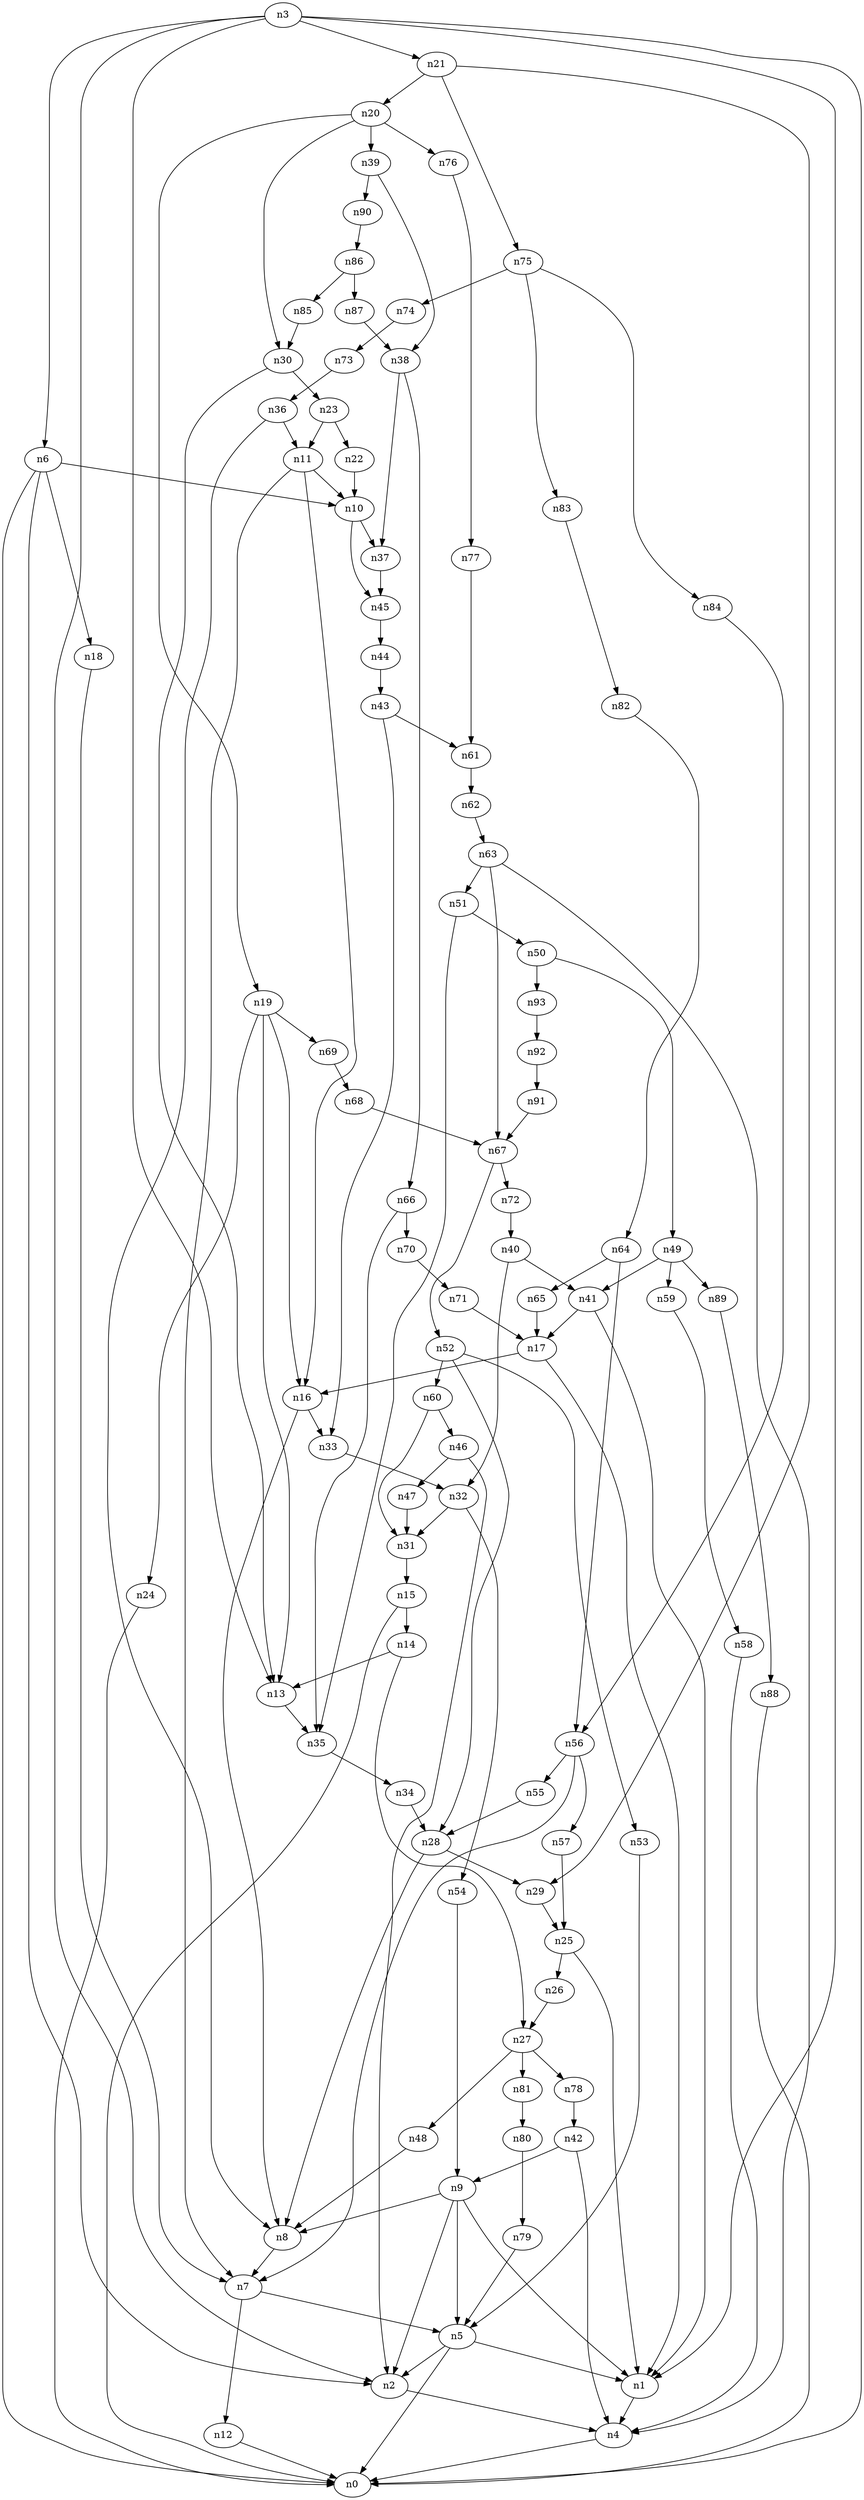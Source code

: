 digraph G {
	n1 -> n4	 [_graphml_id=e4];
	n2 -> n4	 [_graphml_id=e7];
	n3 -> n0	 [_graphml_id=e0];
	n3 -> n1	 [_graphml_id=e3];
	n3 -> n2	 [_graphml_id=e6];
	n3 -> n6	 [_graphml_id=e9];
	n3 -> n13	 [_graphml_id=e21];
	n3 -> n21	 [_graphml_id=e33];
	n4 -> n0	 [_graphml_id=e1];
	n5 -> n0	 [_graphml_id=e2];
	n5 -> n1	 [_graphml_id=e5];
	n5 -> n2	 [_graphml_id=e8];
	n6 -> n0	 [_graphml_id=e39];
	n6 -> n2	 [_graphml_id=e10];
	n6 -> n10	 [_graphml_id=e15];
	n6 -> n18	 [_graphml_id=e29];
	n7 -> n5	 [_graphml_id=e11];
	n7 -> n12	 [_graphml_id=e18];
	n8 -> n7	 [_graphml_id=e12];
	n9 -> n1	 [_graphml_id=e149];
	n9 -> n2	 [_graphml_id=e14];
	n9 -> n5	 [_graphml_id=e20];
	n9 -> n8	 [_graphml_id=e13];
	n10 -> n37	 [_graphml_id=e60];
	n10 -> n45	 [_graphml_id=e89];
	n11 -> n7	 [_graphml_id=e17];
	n11 -> n10	 [_graphml_id=e16];
	n11 -> n16	 [_graphml_id=e49];
	n12 -> n0	 [_graphml_id=e19];
	n13 -> n35	 [_graphml_id=e56];
	n14 -> n13	 [_graphml_id=e22];
	n14 -> n27	 [_graphml_id=e43];
	n15 -> n0	 [_graphml_id=e24];
	n15 -> n14	 [_graphml_id=e23];
	n16 -> n8	 [_graphml_id=e25];
	n16 -> n33	 [_graphml_id=e53];
	n17 -> n1	 [_graphml_id=e27];
	n17 -> n16	 [_graphml_id=e26];
	n18 -> n7	 [_graphml_id=e28];
	n19 -> n13	 [_graphml_id=e30];
	n19 -> n16	 [_graphml_id=e69];
	n19 -> n24	 [_graphml_id=e37];
	n19 -> n69	 [_graphml_id=e113];
	n20 -> n19	 [_graphml_id=e31];
	n20 -> n30	 [_graphml_id=e48];
	n20 -> n39	 [_graphml_id=e63];
	n20 -> n76	 [_graphml_id=e124];
	n21 -> n20	 [_graphml_id=e32];
	n21 -> n29	 [_graphml_id=e59];
	n21 -> n75	 [_graphml_id=e123];
	n22 -> n10	 [_graphml_id=e34];
	n23 -> n11	 [_graphml_id=e36];
	n23 -> n22	 [_graphml_id=e35];
	n24 -> n0	 [_graphml_id=e38];
	n25 -> n1	 [_graphml_id=e40];
	n25 -> n26	 [_graphml_id=e41];
	n26 -> n27	 [_graphml_id=e42];
	n27 -> n48	 [_graphml_id=e77];
	n27 -> n78	 [_graphml_id=e127];
	n27 -> n81	 [_graphml_id=e133];
	n28 -> n8	 [_graphml_id=e44];
	n28 -> n29	 [_graphml_id=e45];
	n29 -> n25	 [_graphml_id=e46];
	n30 -> n13	 [_graphml_id=e79];
	n30 -> n23	 [_graphml_id=e47];
	n31 -> n15	 [_graphml_id=e50];
	n32 -> n31	 [_graphml_id=e51];
	n32 -> n54	 [_graphml_id=e88];
	n33 -> n32	 [_graphml_id=e52];
	n34 -> n28	 [_graphml_id=e54];
	n35 -> n34	 [_graphml_id=e55];
	n36 -> n8	 [_graphml_id=e58];
	n36 -> n11	 [_graphml_id=e57];
	n37 -> n45	 [_graphml_id=e73];
	n38 -> n37	 [_graphml_id=e61];
	n38 -> n66	 [_graphml_id=e108];
	n39 -> n38	 [_graphml_id=e62];
	n39 -> n90	 [_graphml_id=e147];
	n40 -> n32	 [_graphml_id=e64];
	n40 -> n41	 [_graphml_id=e65];
	n41 -> n1	 [_graphml_id=e99];
	n41 -> n17	 [_graphml_id=e66];
	n42 -> n4	 [_graphml_id=e68];
	n42 -> n9	 [_graphml_id=e67];
	n43 -> n33	 [_graphml_id=e70];
	n43 -> n61	 [_graphml_id=e100];
	n44 -> n43	 [_graphml_id=e71];
	n45 -> n44	 [_graphml_id=e72];
	n46 -> n2	 [_graphml_id=e74];
	n46 -> n47	 [_graphml_id=e75];
	n47 -> n31	 [_graphml_id=e76];
	n48 -> n8	 [_graphml_id=e78];
	n49 -> n41	 [_graphml_id=e80];
	n49 -> n59	 [_graphml_id=e96];
	n49 -> n89	 [_graphml_id=e146];
	n50 -> n49	 [_graphml_id=e81];
	n50 -> n93	 [_graphml_id=e153];
	n51 -> n35	 [_graphml_id=e83];
	n51 -> n50	 [_graphml_id=e82];
	n52 -> n28	 [_graphml_id=e84];
	n52 -> n53	 [_graphml_id=e85];
	n52 -> n60	 [_graphml_id=e98];
	n53 -> n5	 [_graphml_id=e86];
	n54 -> n9	 [_graphml_id=e87];
	n55 -> n28	 [_graphml_id=e90];
	n56 -> n7	 [_graphml_id=e129];
	n56 -> n55	 [_graphml_id=e91];
	n56 -> n57	 [_graphml_id=e92];
	n57 -> n25	 [_graphml_id=e93];
	n58 -> n4	 [_graphml_id=e94];
	n59 -> n58	 [_graphml_id=e95];
	n60 -> n31	 [_graphml_id=e97];
	n60 -> n46	 [_graphml_id=e109];
	n61 -> n62	 [_graphml_id=e101];
	n62 -> n63	 [_graphml_id=e102];
	n63 -> n4	 [_graphml_id=e103];
	n63 -> n51	 [_graphml_id=e139];
	n63 -> n67	 [_graphml_id=e110];
	n64 -> n56	 [_graphml_id=e104];
	n64 -> n65	 [_graphml_id=e105];
	n65 -> n17	 [_graphml_id=e106];
	n66 -> n35	 [_graphml_id=e107];
	n66 -> n70	 [_graphml_id=e114];
	n67 -> n52	 [_graphml_id=e119];
	n67 -> n72	 [_graphml_id=e117];
	n68 -> n67	 [_graphml_id=e111];
	n69 -> n68	 [_graphml_id=e112];
	n70 -> n71	 [_graphml_id=e115];
	n71 -> n17	 [_graphml_id=e116];
	n72 -> n40	 [_graphml_id=e118];
	n73 -> n36	 [_graphml_id=e120];
	n74 -> n73	 [_graphml_id=e121];
	n75 -> n74	 [_graphml_id=e122];
	n75 -> n83	 [_graphml_id=e136];
	n75 -> n84	 [_graphml_id=e137];
	n76 -> n77	 [_graphml_id=e125];
	n77 -> n61	 [_graphml_id=e126];
	n78 -> n42	 [_graphml_id=e128];
	n79 -> n5	 [_graphml_id=e130];
	n80 -> n79	 [_graphml_id=e131];
	n81 -> n80	 [_graphml_id=e132];
	n82 -> n64	 [_graphml_id=e134];
	n83 -> n82	 [_graphml_id=e135];
	n84 -> n56	 [_graphml_id=e138];
	n85 -> n30	 [_graphml_id=e140];
	n86 -> n85	 [_graphml_id=e141];
	n86 -> n87	 [_graphml_id=e142];
	n87 -> n38	 [_graphml_id=e143];
	n88 -> n0	 [_graphml_id=e144];
	n89 -> n88	 [_graphml_id=e145];
	n90 -> n86	 [_graphml_id=e148];
	n91 -> n67	 [_graphml_id=e150];
	n92 -> n91	 [_graphml_id=e151];
	n93 -> n92	 [_graphml_id=e152];
}
